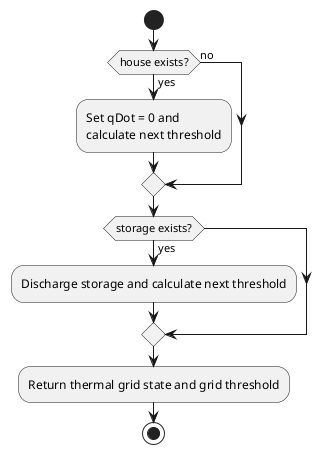 @startuml
'https://plantuml.com/activity-diagram-beta

start
if (house exists?) then (yes)
  :Set qDot = 0 and\ncalculate next threshold;
else (no)
endif
if (storage exists?) then (yes)
  :Discharge storage and calculate next threshold;
endif
:Return thermal grid state and grid threshold;
stop

@enduml
